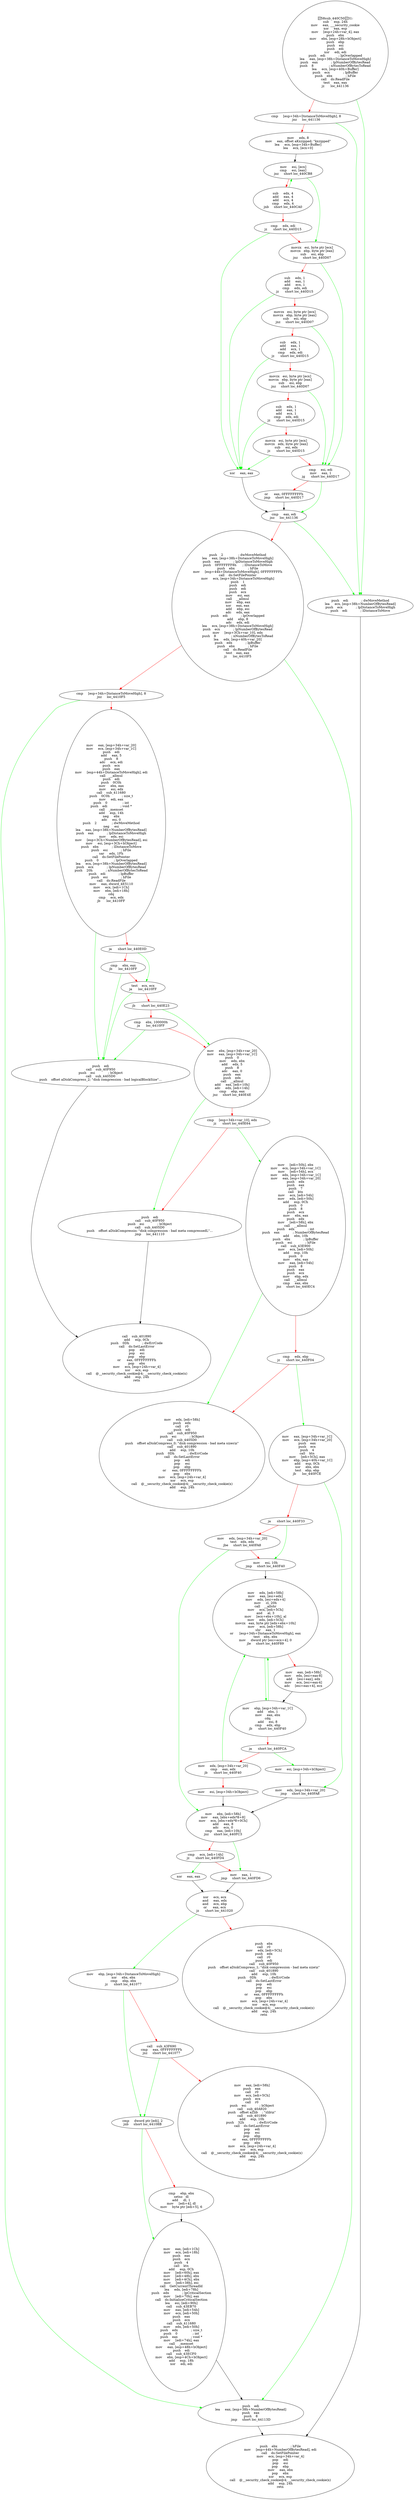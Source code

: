 digraph G{
Node0 [label = "58sub_440C5031:
sub     esp, 24h
mov     eax, ___security_cookie
xor     eax, esp
mov     [esp+24h+var_4], eax
push    ebx
mov     ebx, [esp+28h+hObject]
push    ebp
push    esi
push    edi
xor     edi, edi
push    edi             ; lpOverlapped
lea     eax, [esp+38h+DistanceToMoveHigh]
push    eax             ; lpNumberOfBytesRead
push    8               ; nNumberOfBytesToRead
lea     ecx, [esp+40h+Buffer]
push    ecx             ; lpBuffer
push    ebx             ; hFile
call    ds:ReadFile
test    eax, eax
jz      loc_441136"]
Node1 [label = "cmp     [esp+34h+DistanceToMoveHigh], 8
jnz     loc_441136"]
Node2 [label = "mov     edx, 8
mov     eax, offset aKxzipped; \"kxzipped\"
lea     ecx, [esp+34h+Buffer]
lea     ecx, [ecx+0]"]
Node3 [label = "mov     esi, [ecx]
cmp     esi, [eax]
jnz     short loc_440CB8"]
Node4 [label = "sub     edx, 4
add     eax, 4
add     ecx, 4
cmp     edx, 4
jnb     short loc_440CA0"]
Node5 [label = "cmp     edx, edi
jz      short loc_440D15"]
Node6 [label = "movzx   esi, byte ptr [ecx]
movzx   ebp, byte ptr [eax]
sub     esi, ebp
jnz     short loc_440D07"]
Node7 [label = "sub     edx, 1
add     eax, 1
add     ecx, 1
cmp     edx, edi
jz      short loc_440D15"]
Node8 [label = "movzx   esi, byte ptr [ecx]
movzx   ebp, byte ptr [eax]
sub     esi, ebp
jnz     short loc_440D07"]
Node9 [label = "sub     edx, 1
add     eax, 1
add     ecx, 1
cmp     edx, edi
jz      short loc_440D15"]
Node10 [label = "movzx   esi, byte ptr [ecx]
movzx   ebp, byte ptr [eax]
sub     esi, ebp
jnz     short loc_440D07"]
Node11 [label = "sub     edx, 1
add     eax, 1
add     ecx, 1
cmp     edx, edi
jz      short loc_440D15"]
Node12 [label = "movzx   esi, byte ptr [ecx]
movzx   edx, byte ptr [eax]
sub     esi, edx
jz      short loc_440D15"]
Node13 [label = "cmp     esi, edi
mov     eax, 1
jg      short loc_440D17"]
Node14 [label = "or      eax, 0FFFFFFFFh
jmp     short loc_440D17"]
Node15 [label = "xor     eax, eax"]
Node16 [label = "cmp     eax, edi
jnz     loc_441136"]
Node17 [label = "push    2               ; dwMoveMethod
lea     eax, [esp+38h+DistanceToMoveHigh]
push    eax             ; lpDistanceToMoveHigh
push    0FFFFFFF8h      ; lDistanceToMove
push    ebx             ; hFile
mov     [esp+44h+DistanceToMoveHigh], 0FFFFFFFFh
call    ds:SetFilePointer
mov     ecx, [esp+34h+DistanceToMoveHigh]
push    1
push    edi
push    edi
push    ecx
mov     esi, eax
call    __allmul
mov     ebp, eax
xor     eax, eax
add     ebp, esi
adc     edx, eax
push    edi             ; lpOverlapped
add     ebp, 8
adc     edx, edi
lea     ecx, [esp+38h+DistanceToMoveHigh]
push    ecx             ; lpNumberOfBytesRead
mov     [esp+3Ch+var_10], edx
push    8               ; nNumberOfBytesToRead
lea     edx, [esp+40h+var_20]
push    edx             ; lpBuffer
push    ebx             ; hFile
call    ds:ReadFile
test    eax, eax
jz      loc_4410F5"]
Node18 [label = "cmp     [esp+34h+DistanceToMoveHigh], 8
jnz     loc_4410F5"]
Node19 [label = "mov     eax, [esp+34h+var_20]
mov     ecx, [esp+34h+var_1C]
push    edi
add     eax, 5
push    8
adc     ecx, edi
push    ecx
push    eax
mov     [esp+44h+DistanceToMoveHigh], edi
call    __allmul
push    edi
push    0C0h
mov     ebx, eax
mov     esi, edx
call    sub_411680
push    0C0h            ; size_t
mov     edi, eax
push    0               ; int
push    edi             ; void *
call    _memset
add     esp, 14h
neg     ebx
adc     esi, 0
push    2               ; dwMoveMethod
neg     esi
lea     eax, [esp+38h+NumberOfBytesRead]
push    eax             ; lpDistanceToMoveHigh
mov     edx, esi
mov     [esp+3Ch+NumberOfBytesRead], esi
mov     esi, [esp+3Ch+hObject]
push    ebx             ; lDistanceToMove
push    esi             ; hFile
sar     edx, 1Fh
call    ds:SetFilePointer
push    0               ; lpOverlapped
lea     ecx, [esp+38h+NumberOfBytesRead]
push    ecx             ; lpNumberOfBytesRead
push    20h             ; nNumberOfBytesToRead
push    edi             ; lpBuffer
push    esi             ; hFile
call    ds:ReadFile
mov     eax, dword_4E5110
mov     ecx, [edi+1Ch]
mov     ebx, [edi+18h]
cdq
cmp     ecx, edx
jb      loc_4410FF"]
Node20 [label = "ja      short loc_440E0D"]
Node21 [label = "cmp     ebx, eax
jb      loc_4410FF"]
Node22 [label = "test    ecx, ecx
ja      loc_4410FF"]
Node23 [label = "jb      short loc_440E23"]
Node24 [label = "cmp     ebx, 100000h
ja      loc_4410FF"]
Node25 [label = "mov     ebx, [esp+34h+var_20]
mov     eax, [esp+34h+var_1C]
push    0
mov     edx, ebx
add     edx, 5
push    8
adc     eax, 0
push    eax
push    edx
call    __allmul
add     eax, [edi+10h]
adc     edx, [edi+14h]
cmp     ebp, eax
jnz     short loc_440E4E"]
Node26 [label = "cmp     [esp+34h+var_10], edx
jz      short loc_440E64"]
Node27 [label = "push    edi
call    sub_40F950
push    esi             ; hObject
call    sub_4405D0
push    offset aDiskCompressio; \"disk compression - bad meta compressedL\"...
jmp     loc_441110"]
Node28 [label = "mov     [edi+50h], ebx
mov     ecx, [esp+34h+var_1C]
mov     [edi+54h], ecx
mov     edx, [esp+34h+var_1C]
mov     eax, [esp+34h+var_20]
push    edx
push    eax
push    7
call    ktn
mov     ecx, [edi+54h]
mov     edx, [edi+50h]
add     esp, 0Ch
push    0
push    8
push    ecx
mov     ebx, eax
push    edx
mov     [edi+58h], ebx
call    __allmul
push    edx             ; int
push    eax             ; NumberOfBytesRead
add     ebx, 10h
push    ebx             ; lpBuffer
push    esi             ; hFile
call    sub_43E900
mov     ecx, [edi+50h]
add     esp, 10h
push    0
mov     ebx, eax
mov     eax, [edi+54h]
push    8
push    eax
push    ecx
mov     ebp, edx
call    __allmul
cmp     eax, ebx
jnz     short loc_440EC4"]
Node29 [label = "cmp     edx, ebp
jz      short loc_440F04"]
Node30 [label = "mov     edx, [edi+58h]
push    edx
call    r0
push    edi
call    sub_40F950
push    esi             ; hObject
call    sub_4405D0
push    offset aDiskCompress_0; \"disk compression - bad meta sizes\\n\"
call    sub_401890
add     esp, 10h
push    0Dh             ; dwErrCode
call    ds:SetLastError
pop     edi
pop     esi
pop     ebp
or      eax, 0FFFFFFFFh
pop     ebx
mov     ecx, [esp+24h+var_4]
xor     ecx, esp
call    @__security_check_cookie@4; __security_check_cookie(x)
add     esp, 24h
retn"]
Node31 [label = "mov     eax, [esp+34h+var_1C]
mov     ecx, [esp+34h+var_20]
push    eax
push    ecx
push    4
call    ktn
mov     [edi+5Ch], eax
mov     ebp, [esp+40h+var_1C]
add     esp, 0Ch
xor     ebx, ebx
test    ebp, ebp
jb      loc_440FCE"]
Node32 [label = "ja      short loc_440F33"]
Node33 [label = "mov     edx, [esp+34h+var_20]
test    edx, edx
jbe     short loc_440FA8"]
Node34 [label = "mov     esi, 10h
jmp     short loc_440F40"]
Node35 [label = "mov     edx, [edi+58h]
mov     eax, [esi+edx]
mov     edx, [esi+edx+4]
mov     cl, 20h
call    __allshr
mov     ecx, [edi+5Ch]
and     al, 3
mov     [ecx+ebx+10h], al
mov     edx, [edi+5Ch]
movzx   eax, byte ptr [edx+ebx+10h]
mov     ecx, [edi+58h]
shr     eax, 1
or      [esp+34h+DistanceToMoveHigh], eax
test    ebx, ebx
mov     dword ptr [esi+ecx+4], 0
jle     short loc_440F89"]
Node36 [label = "mov     eax, [edi+58h]
mov     edx, [esi+eax-8]
add     [esi+eax], edx
mov     ecx, [esi+eax-4]
adc     [esi+eax+4], ecx"]
Node37 [label = "mov     ebp, [esp+34h+var_1C]
add     ebx, 1
mov     eax, ebx
cdq
add     esi, 8
cmp     edx, ebp
jb      short loc_440F40"]
Node38 [label = "ja      short loc_440FCA"]
Node39 [label = "mov     edx, [esp+34h+var_20]
cmp     eax, edx
jb      short loc_440F40"]
Node40 [label = "mov     esi, [esp+34h+hObject]"]
Node41 [label = "mov     ebx, [edi+58h]
mov     eax, [ebx+edx*8+8]
mov     ecx, [ebx+edx*8+0Ch]
add     eax, 8
adc     ecx, 0
cmp     eax, [edi+10h]
jnz     short loc_440FC3"]
Node42 [label = "cmp     ecx, [edi+14h]
jz      short loc_440FD4"]
Node43 [label = "mov     eax, 1
jmp     short loc_440FD6"]
Node44 [label = "mov     esi, [esp+34h+hObject]"]
Node45 [label = "mov     edx, [esp+34h+var_20]
jmp     short loc_440FA8"]
Node46 [label = "xor     eax, eax"]
Node47 [label = "xor     ecx, ecx
and     eax, edx
and     ecx, ebp
or      eax, ecx
jz      short loc_441020"]
Node48 [label = "push    ebx
call    r0
mov     edx, [edi+5Ch]
push    edx
call    r0
push    edi
call    sub_40F950
push    offset aDiskCompress_1; \"disk compression - bad meta size\\n\"
call    sub_401890
add     esp, 10h
push    0Dh             ; dwErrCode
call    ds:SetLastError
pop     edi
pop     esi
pop     ebp
or      eax, 0FFFFFFFFh
pop     ebx
mov     ecx, [esp+24h+var_4]
xor     ecx, esp
call    @__security_check_cookie@4; __security_check_cookie(x)
add     esp, 24h
retn"]
Node49 [label = "mov     ebp, [esp+34h+DistanceToMoveHigh]
xor     ebx, ebx
cmp     ebp, ebx
jz      short loc_441077"]
Node50 [label = "call    sub_43F690
cmp     eax, 0FFFFFFFFh
jnz     short loc_441077"]
Node51 [label = "mov     eax, [edi+58h]
push    eax
call    r0
mov     ecx, [edi+5Ch]
push    ecx
call    r0
push    esi             ; hObject
call    sub_40A920
push    offset aZlib    ; \"zlib\\n\"
call    sub_401890
add     esp, 10h
push    32h             ; dwErrCode
call    ds:SetLastError
pop     edi
pop     esi
pop     ebp
or      eax, 0FFFFFFFFh
pop     ebx
mov     ecx, [esp+24h+var_4]
xor     ecx, esp
call    @__security_check_cookie@4; __security_check_cookie(x)
add     esp, 24h
retn"]
Node52 [label = "cmp     dword ptr [edi], 2
jnb     short loc_44108B"]
Node53 [label = "cmp     ebp, ebx
setnz   dl
add     dl, 1
mov     [edi+4], dl
mov     byte ptr [edi+5], 6"]
Node54 [label = "mov     eax, [edi+1Ch]
mov     ecx, [edi+18h]
push    eax
push    ecx
push    4
call    ktn
add     esp, 0Ch
mov     [edi+60h], eax
mov     [edi+48h], ebx
mov     [edi+4Ch], ebx
mov     [edi+38h], esi
call    GetCurrentThreadId
lea     edx, [edi+78h]
push    edx             ; lpCriticalSection
mov     [edi+70h], eax
call    ds:InitializeCriticalSection
lea     esi, [edi+90h]
call    sub_43EB70
mov     eax, [edi+54h]
mov     ecx, [edi+50h]
push    eax
push    ecx
call    sub_411680
mov     edx, [edi+50h]
push    edx             ; size_t
push    0               ; int
push    eax             ; void *
mov     [edi+74h], eax
call    _memset
mov     eax, [esp+48h+hObject]
push    edi
call    sub_43ECF0
mov     ebx, [esp+4Ch+hObject]
add     esp, 18h
xor     edi, edi"]
Node55 [label = "push    edi
lea     eax, [esp+38h+NumberOfBytesRead]
push    eax
push    8
jmp     short loc_44113D"]
Node56 [label = "push    edi
call    sub_40F950
push    esi             ; hObject
call    sub_4405D0
push    offset aDiskCompress_2; \"disk compression - bad logicalBlockSize\"..."]
Node57 [label = "call    sub_401890
add     esp, 0Ch
push    0Dh             ; dwErrCode
call    ds:SetLastError
pop     edi
pop     esi
pop     ebp
or      eax, 0FFFFFFFFh
pop     ebx
mov     ecx, [esp+24h+var_4]
xor     ecx, esp
call    @__security_check_cookie@4; __security_check_cookie(x)
add     esp, 24h
retn"]
Node58 [label = "push    edi             ; dwMoveMethod
lea     ecx, [esp+38h+NumberOfBytesRead]
push    ecx             ; lpDistanceToMoveHigh
push    edi             ; lDistanceToMove"]
Node59 [label = "push    ebx             ; hFile
mov     [esp+44h+NumberOfBytesRead], edi
call    ds:SetFilePointer
mov     ecx, [esp+34h+var_4]
pop     edi
pop     esi
pop     ebp
mov     eax, ebx
pop     ebx
xor     ecx, esp
call    @__security_check_cookie@4; __security_check_cookie(x)
add     esp, 24h
retn"]
Node0 -> Node1 [color = "red"]
Node0 -> Node58 [color = "green"]
Node1 -> Node2 [color = "red"]
Node1 -> Node58 [color = "green"]
Node2 -> Node3 [color = "black"]
Node3 -> Node4 [color = "red"]
Node3 -> Node6 [color = "green"]
Node4 -> Node3 [color = "green"]
Node4 -> Node5 [color = "red"]
Node5 -> Node6 [color = "red"]
Node5 -> Node15 [color = "green"]
Node6 -> Node7 [color = "red"]
Node6 -> Node13 [color = "green"]
Node7 -> Node8 [color = "red"]
Node7 -> Node15 [color = "green"]
Node8 -> Node9 [color = "red"]
Node8 -> Node13 [color = "green"]
Node9 -> Node10 [color = "red"]
Node9 -> Node15 [color = "green"]
Node10 -> Node11 [color = "red"]
Node10 -> Node13 [color = "green"]
Node11 -> Node12 [color = "red"]
Node11 -> Node15 [color = "green"]
Node12 -> Node13 [color = "red"]
Node12 -> Node15 [color = "green"]
Node13 -> Node14 [color = "red"]
Node13 -> Node16 [color = "green"]
Node14 -> Node16 [color = "black"]
Node15 -> Node16 [color = "black"]
Node16 -> Node17 [color = "red"]
Node16 -> Node58 [color = "green"]
Node17 -> Node18 [color = "red"]
Node17 -> Node55 [color = "green"]
Node18 -> Node19 [color = "red"]
Node18 -> Node55 [color = "green"]
Node19 -> Node20 [color = "red"]
Node19 -> Node56 [color = "green"]
Node20 -> Node21 [color = "red"]
Node20 -> Node22 [color = "green"]
Node21 -> Node22 [color = "red"]
Node21 -> Node56 [color = "green"]
Node22 -> Node23 [color = "red"]
Node22 -> Node56 [color = "green"]
Node23 -> Node24 [color = "red"]
Node23 -> Node25 [color = "green"]
Node24 -> Node25 [color = "red"]
Node24 -> Node56 [color = "green"]
Node25 -> Node26 [color = "red"]
Node25 -> Node27 [color = "green"]
Node26 -> Node27 [color = "red"]
Node26 -> Node28 [color = "green"]
Node27 -> Node57 [color = "black"]
Node28 -> Node29 [color = "red"]
Node28 -> Node30 [color = "green"]
Node29 -> Node30 [color = "red"]
Node29 -> Node31 [color = "green"]
Node31 -> Node32 [color = "red"]
Node31 -> Node45 [color = "green"]
Node32 -> Node33 [color = "red"]
Node32 -> Node34 [color = "green"]
Node33 -> Node34 [color = "red"]
Node33 -> Node41 [color = "green"]
Node34 -> Node35 [color = "black"]
Node35 -> Node36 [color = "red"]
Node35 -> Node37 [color = "green"]
Node36 -> Node37 [color = "black"]
Node37 -> Node35 [color = "green"]
Node37 -> Node38 [color = "red"]
Node38 -> Node39 [color = "red"]
Node38 -> Node44 [color = "green"]
Node39 -> Node35 [color = "green"]
Node39 -> Node40 [color = "red"]
Node40 -> Node41 [color = "black"]
Node41 -> Node42 [color = "red"]
Node41 -> Node43 [color = "green"]
Node42 -> Node43 [color = "red"]
Node42 -> Node46 [color = "green"]
Node43 -> Node47 [color = "black"]
Node44 -> Node45 [color = "black"]
Node45 -> Node41 [color = "black"]
Node46 -> Node47 [color = "black"]
Node47 -> Node48 [color = "red"]
Node47 -> Node49 [color = "green"]
Node49 -> Node50 [color = "red"]
Node49 -> Node52 [color = "green"]
Node50 -> Node51 [color = "red"]
Node50 -> Node52 [color = "green"]
Node52 -> Node53 [color = "red"]
Node52 -> Node54 [color = "green"]
Node53 -> Node54 [color = "black"]
Node54 -> Node55 [color = "black"]
Node55 -> Node59 [color = "black"]
Node56 -> Node57 [color = "black"]
Node58 -> Node59 [color = "black"]
}